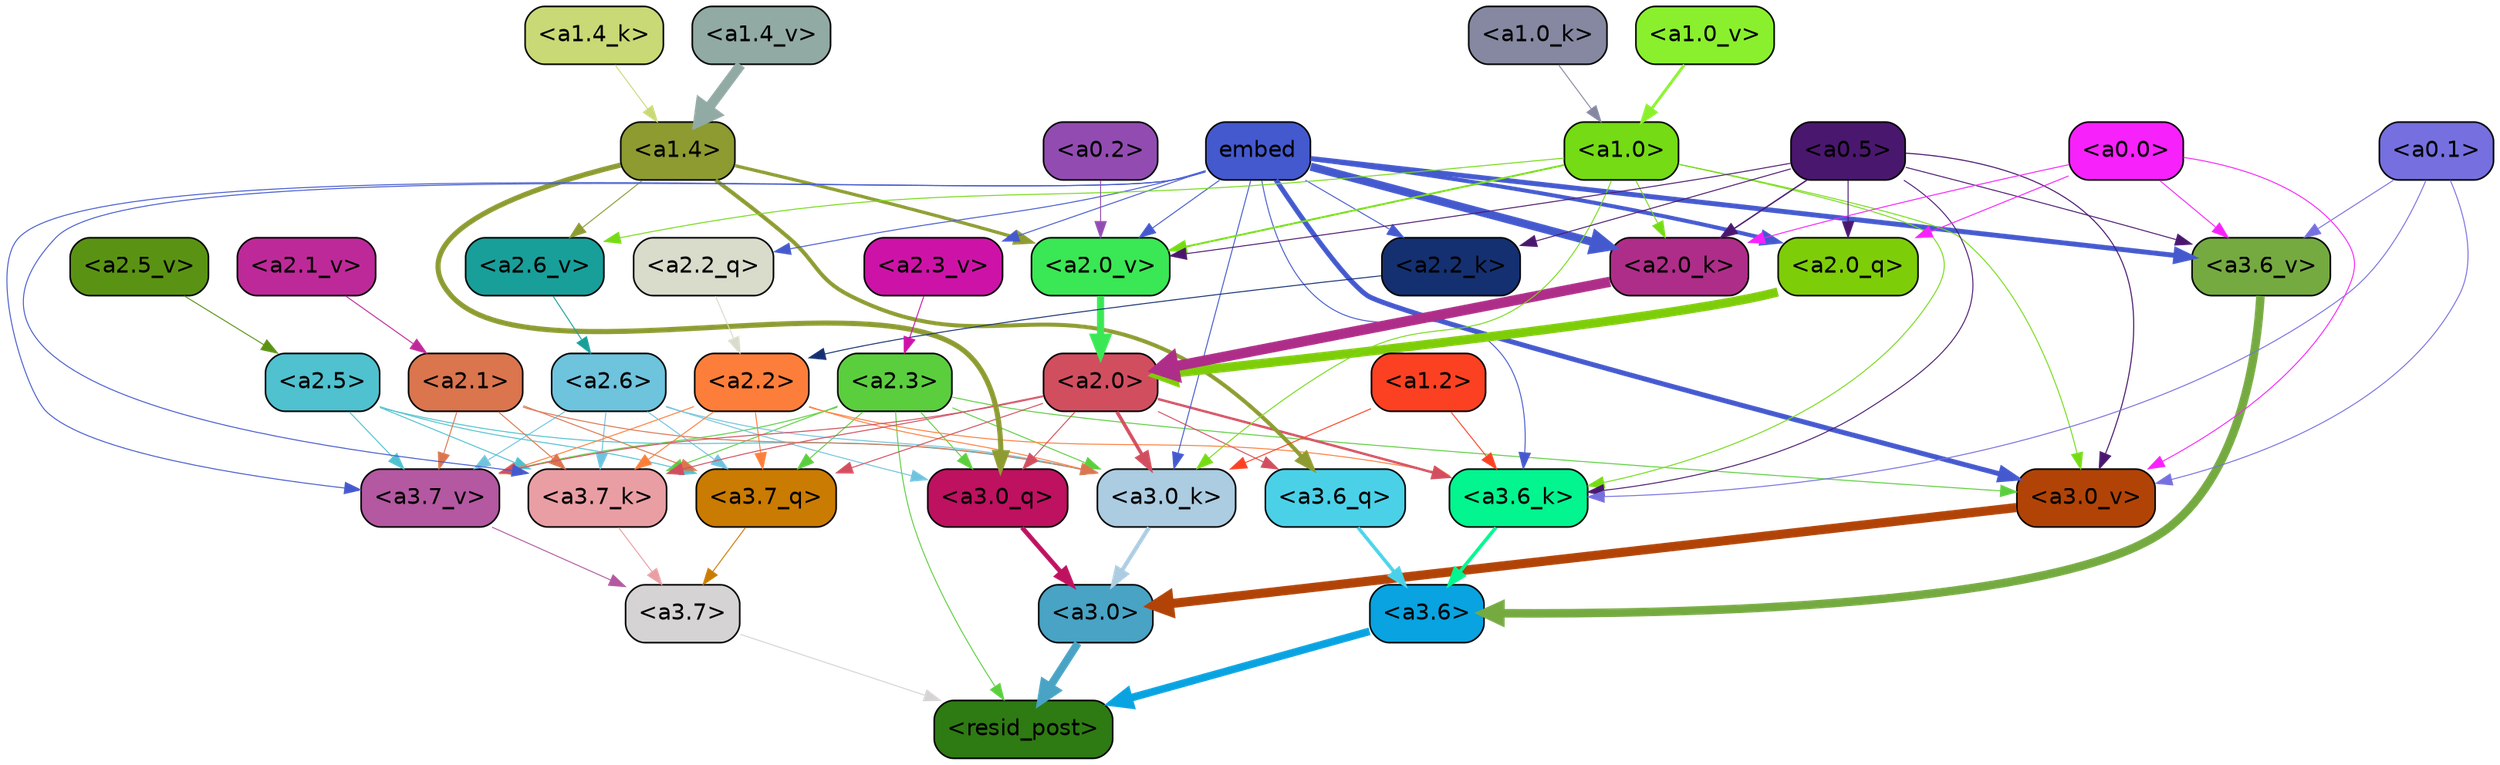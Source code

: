 strict digraph "" {
	graph [bgcolor=transparent,
		layout=dot,
		overlap=false,
		splines=true
	];
	"<a3.7>"	[color=black,
		fillcolor="#d6d3d5",
		fontname=Helvetica,
		shape=box,
		style="filled, rounded"];
	"<resid_post>"	[color=black,
		fillcolor="#2e7a13",
		fontname=Helvetica,
		shape=box,
		style="filled, rounded"];
	"<a3.7>" -> "<resid_post>"	[color="#d6d3d5",
		penwidth=0.6];
	"<a3.6>"	[color=black,
		fillcolor="#08a3e0",
		fontname=Helvetica,
		shape=box,
		style="filled, rounded"];
	"<a3.6>" -> "<resid_post>"	[color="#08a3e0",
		penwidth=4.7534414529800415];
	"<a3.0>"	[color=black,
		fillcolor="#48a3c4",
		fontname=Helvetica,
		shape=box,
		style="filled, rounded"];
	"<a3.0>" -> "<resid_post>"	[color="#48a3c4",
		penwidth=4.898576855659485];
	"<a2.3>"	[color=black,
		fillcolor="#5bce3e",
		fontname=Helvetica,
		shape=box,
		style="filled, rounded"];
	"<a2.3>" -> "<resid_post>"	[color="#5bce3e",
		penwidth=0.6];
	"<a3.7_q>"	[color=black,
		fillcolor="#ca7b01",
		fontname=Helvetica,
		shape=box,
		style="filled, rounded"];
	"<a2.3>" -> "<a3.7_q>"	[color="#5bce3e",
		penwidth=0.6];
	"<a3.0_q>"	[color=black,
		fillcolor="#be1160",
		fontname=Helvetica,
		shape=box,
		style="filled, rounded"];
	"<a2.3>" -> "<a3.0_q>"	[color="#5bce3e",
		penwidth=0.6];
	"<a3.7_k>"	[color=black,
		fillcolor="#e99ea4",
		fontname=Helvetica,
		shape=box,
		style="filled, rounded"];
	"<a2.3>" -> "<a3.7_k>"	[color="#5bce3e",
		penwidth=0.6];
	"<a3.0_k>"	[color=black,
		fillcolor="#abcce1",
		fontname=Helvetica,
		shape=box,
		style="filled, rounded"];
	"<a2.3>" -> "<a3.0_k>"	[color="#5bce3e",
		penwidth=0.6];
	"<a3.7_v>"	[color=black,
		fillcolor="#b358a1",
		fontname=Helvetica,
		shape=box,
		style="filled, rounded"];
	"<a2.3>" -> "<a3.7_v>"	[color="#5bce3e",
		penwidth=0.6];
	"<a3.0_v>"	[color=black,
		fillcolor="#b14307",
		fontname=Helvetica,
		shape=box,
		style="filled, rounded"];
	"<a2.3>" -> "<a3.0_v>"	[color="#5bce3e",
		penwidth=0.6];
	"<a3.7_q>" -> "<a3.7>"	[color="#ca7b01",
		penwidth=0.6];
	"<a3.6_q>"	[color=black,
		fillcolor="#4ad1e8",
		fontname=Helvetica,
		shape=box,
		style="filled, rounded"];
	"<a3.6_q>" -> "<a3.6>"	[color="#4ad1e8",
		penwidth=2.160832464694977];
	"<a3.0_q>" -> "<a3.0>"	[color="#be1160",
		penwidth=2.870753765106201];
	"<a3.7_k>" -> "<a3.7>"	[color="#e99ea4",
		penwidth=0.6];
	"<a3.6_k>"	[color=black,
		fillcolor="#02f58e",
		fontname=Helvetica,
		shape=box,
		style="filled, rounded"];
	"<a3.6_k>" -> "<a3.6>"	[color="#02f58e",
		penwidth=2.13908451795578];
	"<a3.0_k>" -> "<a3.0>"	[color="#abcce1",
		penwidth=2.520303964614868];
	"<a3.7_v>" -> "<a3.7>"	[color="#b358a1",
		penwidth=0.6];
	"<a3.6_v>"	[color=black,
		fillcolor="#75aa41",
		fontname=Helvetica,
		shape=box,
		style="filled, rounded"];
	"<a3.6_v>" -> "<a3.6>"	[color="#75aa41",
		penwidth=5.297133803367615];
	"<a3.0_v>" -> "<a3.0>"	[color="#b14307",
		penwidth=5.680712580680847];
	"<a2.6>"	[color=black,
		fillcolor="#6ec3dd",
		fontname=Helvetica,
		shape=box,
		style="filled, rounded"];
	"<a2.6>" -> "<a3.7_q>"	[color="#6ec3dd",
		penwidth=0.6];
	"<a2.6>" -> "<a3.0_q>"	[color="#6ec3dd",
		penwidth=0.6];
	"<a2.6>" -> "<a3.7_k>"	[color="#6ec3dd",
		penwidth=0.6];
	"<a2.6>" -> "<a3.0_k>"	[color="#6ec3dd",
		penwidth=0.6];
	"<a2.6>" -> "<a3.7_v>"	[color="#6ec3dd",
		penwidth=0.6];
	"<a2.5>"	[color=black,
		fillcolor="#4fc1cf",
		fontname=Helvetica,
		shape=box,
		style="filled, rounded"];
	"<a2.5>" -> "<a3.7_q>"	[color="#4fc1cf",
		penwidth=0.6];
	"<a2.5>" -> "<a3.7_k>"	[color="#4fc1cf",
		penwidth=0.6];
	"<a2.5>" -> "<a3.0_k>"	[color="#4fc1cf",
		penwidth=0.6];
	"<a2.5>" -> "<a3.7_v>"	[color="#4fc1cf",
		penwidth=0.6];
	"<a2.2>"	[color=black,
		fillcolor="#fd7e3a",
		fontname=Helvetica,
		shape=box,
		style="filled, rounded"];
	"<a2.2>" -> "<a3.7_q>"	[color="#fd7e3a",
		penwidth=0.6];
	"<a2.2>" -> "<a3.7_k>"	[color="#fd7e3a",
		penwidth=0.6];
	"<a2.2>" -> "<a3.6_k>"	[color="#fd7e3a",
		penwidth=0.6];
	"<a2.2>" -> "<a3.0_k>"	[color="#fd7e3a",
		penwidth=0.6];
	"<a2.2>" -> "<a3.7_v>"	[color="#fd7e3a",
		penwidth=0.6];
	"<a2.1>"	[color=black,
		fillcolor="#da754e",
		fontname=Helvetica,
		shape=box,
		style="filled, rounded"];
	"<a2.1>" -> "<a3.7_q>"	[color="#da754e",
		penwidth=0.6];
	"<a2.1>" -> "<a3.7_k>"	[color="#da754e",
		penwidth=0.6];
	"<a2.1>" -> "<a3.0_k>"	[color="#da754e",
		penwidth=0.6];
	"<a2.1>" -> "<a3.7_v>"	[color="#da754e",
		penwidth=0.6];
	"<a2.0>"	[color=black,
		fillcolor="#d14e5f",
		fontname=Helvetica,
		shape=box,
		style="filled, rounded"];
	"<a2.0>" -> "<a3.7_q>"	[color="#d14e5f",
		penwidth=0.6];
	"<a2.0>" -> "<a3.6_q>"	[color="#d14e5f",
		penwidth=0.6];
	"<a2.0>" -> "<a3.0_q>"	[color="#d14e5f",
		penwidth=0.6];
	"<a2.0>" -> "<a3.7_k>"	[color="#d14e5f",
		penwidth=0.6];
	"<a2.0>" -> "<a3.6_k>"	[color="#d14e5f",
		penwidth=1.4855384826660156];
	"<a2.0>" -> "<a3.0_k>"	[color="#d14e5f",
		penwidth=2.142689883708954];
	"<a2.0>" -> "<a3.7_v>"	[color="#d14e5f",
		penwidth=0.6];
	"<a1.4>"	[color=black,
		fillcolor="#8d9b31",
		fontname=Helvetica,
		shape=box,
		style="filled, rounded"];
	"<a1.4>" -> "<a3.6_q>"	[color="#8d9b31",
		penwidth=2.4767253398895264];
	"<a1.4>" -> "<a3.0_q>"	[color="#8d9b31",
		penwidth=3.192750334739685];
	"<a2.6_v>"	[color=black,
		fillcolor="#189f9a",
		fontname=Helvetica,
		shape=box,
		style="filled, rounded"];
	"<a1.4>" -> "<a2.6_v>"	[color="#8d9b31",
		penwidth=0.6];
	"<a2.0_v>"	[color=black,
		fillcolor="#3ae754",
		fontname=Helvetica,
		shape=box,
		style="filled, rounded"];
	"<a1.4>" -> "<a2.0_v>"	[color="#8d9b31",
		penwidth=2.0349366441369057];
	embed	[color=black,
		fillcolor="#4459ce",
		fontname=Helvetica,
		shape=box,
		style="filled, rounded"];
	embed -> "<a3.7_k>"	[color="#4459ce",
		penwidth=0.6];
	embed -> "<a3.6_k>"	[color="#4459ce",
		penwidth=0.6];
	embed -> "<a3.0_k>"	[color="#4459ce",
		penwidth=0.6015868484973907];
	embed -> "<a3.7_v>"	[color="#4459ce",
		penwidth=0.6];
	embed -> "<a3.6_v>"	[color="#4459ce",
		penwidth=3.067279100418091];
	embed -> "<a3.0_v>"	[color="#4459ce",
		penwidth=3.0891895294189453];
	"<a2.2_q>"	[color=black,
		fillcolor="#d9dbcb",
		fontname=Helvetica,
		shape=box,
		style="filled, rounded"];
	embed -> "<a2.2_q>"	[color="#4459ce",
		penwidth=0.6];
	"<a2.0_q>"	[color=black,
		fillcolor="#7ecd09",
		fontname=Helvetica,
		shape=box,
		style="filled, rounded"];
	embed -> "<a2.0_q>"	[color="#4459ce",
		penwidth=2.482962191104889];
	"<a2.2_k>"	[color=black,
		fillcolor="#143071",
		fontname=Helvetica,
		shape=box,
		style="filled, rounded"];
	embed -> "<a2.2_k>"	[color="#4459ce",
		penwidth=0.6];
	"<a2.0_k>"	[color=black,
		fillcolor="#ae2d88",
		fontname=Helvetica,
		shape=box,
		style="filled, rounded"];
	embed -> "<a2.0_k>"	[color="#4459ce",
		penwidth=5.09069561958313];
	"<a2.3_v>"	[color=black,
		fillcolor="#cd13a7",
		fontname=Helvetica,
		shape=box,
		style="filled, rounded"];
	embed -> "<a2.3_v>"	[color="#4459ce",
		penwidth=0.6];
	embed -> "<a2.0_v>"	[color="#4459ce",
		penwidth=0.6];
	"<a1.2>"	[color=black,
		fillcolor="#fc4122",
		fontname=Helvetica,
		shape=box,
		style="filled, rounded"];
	"<a1.2>" -> "<a3.6_k>"	[color="#fc4122",
		penwidth=0.6];
	"<a1.2>" -> "<a3.0_k>"	[color="#fc4122",
		penwidth=0.6];
	"<a1.0>"	[color=black,
		fillcolor="#74db14",
		fontname=Helvetica,
		shape=box,
		style="filled, rounded"];
	"<a1.0>" -> "<a3.6_k>"	[color="#74db14",
		penwidth=0.6];
	"<a1.0>" -> "<a3.0_k>"	[color="#74db14",
		penwidth=0.6];
	"<a1.0>" -> "<a3.0_v>"	[color="#74db14",
		penwidth=0.6];
	"<a1.0>" -> "<a2.0_k>"	[color="#74db14",
		penwidth=0.6];
	"<a1.0>" -> "<a2.6_v>"	[color="#74db14",
		penwidth=0.6];
	"<a1.0>" -> "<a2.0_v>"	[color="#74db14",
		penwidth=1.1342760920524597];
	"<a0.5>"	[color=black,
		fillcolor="#4a176e",
		fontname=Helvetica,
		shape=box,
		style="filled, rounded"];
	"<a0.5>" -> "<a3.6_k>"	[color="#4a176e",
		penwidth=0.6];
	"<a0.5>" -> "<a3.6_v>"	[color="#4a176e",
		penwidth=0.6];
	"<a0.5>" -> "<a3.0_v>"	[color="#4a176e",
		penwidth=0.6549575447570533];
	"<a0.5>" -> "<a2.0_q>"	[color="#4a176e",
		penwidth=0.6];
	"<a0.5>" -> "<a2.2_k>"	[color="#4a176e",
		penwidth=0.6];
	"<a0.5>" -> "<a2.0_k>"	[color="#4a176e",
		penwidth=0.8980485796928406];
	"<a0.5>" -> "<a2.0_v>"	[color="#4a176e",
		penwidth=0.6];
	"<a0.1>"	[color=black,
		fillcolor="#766fdf",
		fontname=Helvetica,
		shape=box,
		style="filled, rounded"];
	"<a0.1>" -> "<a3.6_k>"	[color="#766fdf",
		penwidth=0.6];
	"<a0.1>" -> "<a3.6_v>"	[color="#766fdf",
		penwidth=0.6];
	"<a0.1>" -> "<a3.0_v>"	[color="#766fdf",
		penwidth=0.6];
	"<a0.0>"	[color=black,
		fillcolor="#f721fc",
		fontname=Helvetica,
		shape=box,
		style="filled, rounded"];
	"<a0.0>" -> "<a3.6_v>"	[color="#f721fc",
		penwidth=0.6];
	"<a0.0>" -> "<a3.0_v>"	[color="#f721fc",
		penwidth=0.6];
	"<a0.0>" -> "<a2.0_q>"	[color="#f721fc",
		penwidth=0.6];
	"<a0.0>" -> "<a2.0_k>"	[color="#f721fc",
		penwidth=0.6];
	"<a2.2_q>" -> "<a2.2>"	[color="#d9dbcb",
		penwidth=0.6];
	"<a2.0_q>" -> "<a2.0>"	[color="#7ecd09",
		penwidth=5.653985500335693];
	"<a2.2_k>" -> "<a2.2>"	[color="#143071",
		penwidth=0.6];
	"<a2.0_k>" -> "<a2.0>"	[color="#ae2d88",
		penwidth=6.397904872894287];
	"<a2.6_v>" -> "<a2.6>"	[color="#189f9a",
		penwidth=0.6];
	"<a2.5_v>"	[color=black,
		fillcolor="#5a9313",
		fontname=Helvetica,
		shape=box,
		style="filled, rounded"];
	"<a2.5_v>" -> "<a2.5>"	[color="#5a9313",
		penwidth=0.6];
	"<a2.3_v>" -> "<a2.3>"	[color="#cd13a7",
		penwidth=0.6];
	"<a2.1_v>"	[color=black,
		fillcolor="#be2999",
		fontname=Helvetica,
		shape=box,
		style="filled, rounded"];
	"<a2.1_v>" -> "<a2.1>"	[color="#be2999",
		penwidth=0.6];
	"<a2.0_v>" -> "<a2.0>"	[color="#3ae754",
		penwidth=4.48047137260437];
	"<a0.2>"	[color=black,
		fillcolor="#924cb1",
		fontname=Helvetica,
		shape=box,
		style="filled, rounded"];
	"<a0.2>" -> "<a2.0_v>"	[color="#924cb1",
		penwidth=0.6];
	"<a1.4_k>"	[color=black,
		fillcolor="#c9d976",
		fontname=Helvetica,
		shape=box,
		style="filled, rounded"];
	"<a1.4_k>" -> "<a1.4>"	[color="#c9d976",
		penwidth=0.6];
	"<a1.0_k>"	[color=black,
		fillcolor="#8588a0",
		fontname=Helvetica,
		shape=box,
		style="filled, rounded"];
	"<a1.0_k>" -> "<a1.0>"	[color="#8588a0",
		penwidth=0.6];
	"<a1.4_v>"	[color=black,
		fillcolor="#91aaa3",
		fontname=Helvetica,
		shape=box,
		style="filled, rounded"];
	"<a1.4_v>" -> "<a1.4>"	[color="#91aaa3",
		penwidth=6.273579955101013];
	"<a1.0_v>"	[color=black,
		fillcolor="#8af02d",
		fontname=Helvetica,
		shape=box,
		style="filled, rounded"];
	"<a1.0_v>" -> "<a1.0>"	[color="#8af02d",
		penwidth=1.7821020036935806];
}
